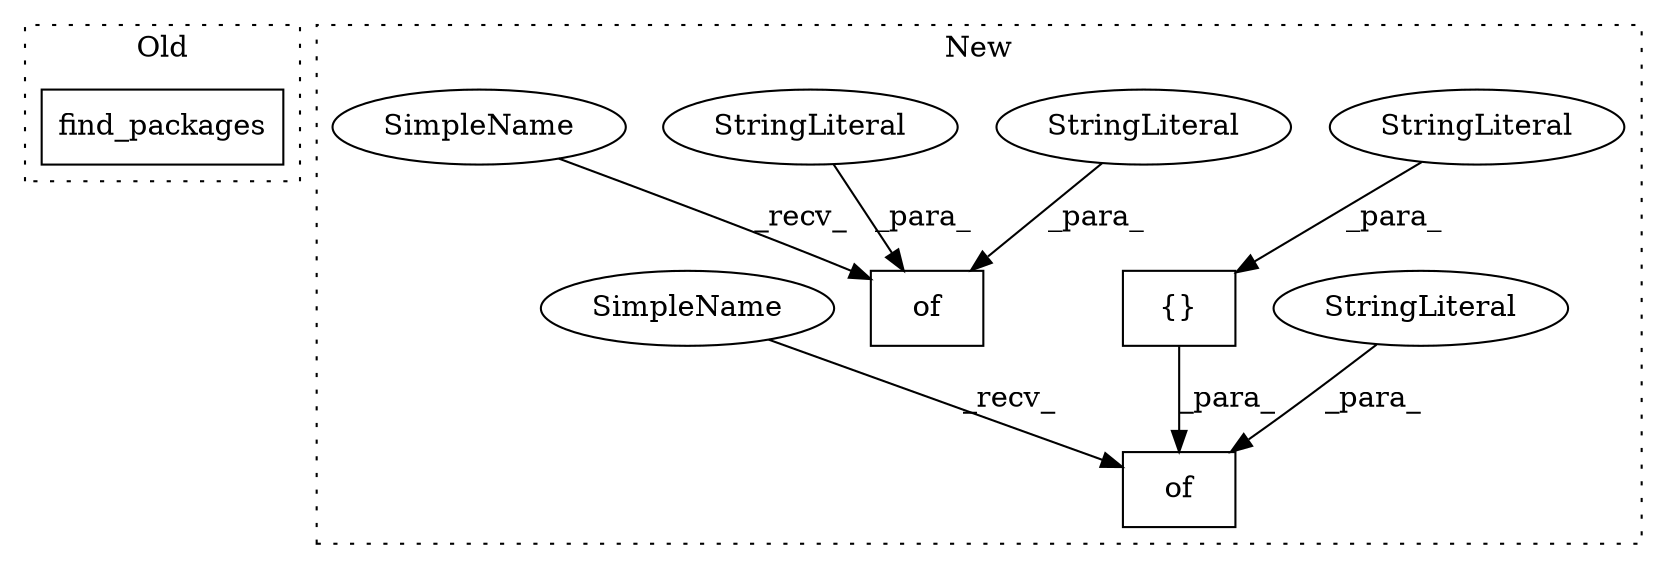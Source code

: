 digraph G {
subgraph cluster0 {
1 [label="find_packages" a="32" s="1192" l="15" shape="box"];
label = "Old";
style="dotted";
}
subgraph cluster1 {
2 [label="of" a="32" s="1430,1471" l="3,1" shape="box"];
3 [label="StringLiteral" a="45" s="1433" l="11" shape="ellipse"];
4 [label="{}" a="4" s="1457,1470" l="1,1" shape="box"];
5 [label="StringLiteral" a="45" s="1458" l="12" shape="ellipse"];
6 [label="of" a="32" s="1165,1313" l="3,1" shape="box"];
7 [label="StringLiteral" a="45" s="1184" l="17" shape="ellipse"];
8 [label="StringLiteral" a="45" s="1270" l="11" shape="ellipse"];
9 [label="SimpleName" a="42" s="1161" l="3" shape="ellipse"];
10 [label="SimpleName" a="42" s="1426" l="3" shape="ellipse"];
label = "New";
style="dotted";
}
3 -> 2 [label="_para_"];
4 -> 2 [label="_para_"];
5 -> 4 [label="_para_"];
7 -> 6 [label="_para_"];
8 -> 6 [label="_para_"];
9 -> 6 [label="_recv_"];
10 -> 2 [label="_recv_"];
}